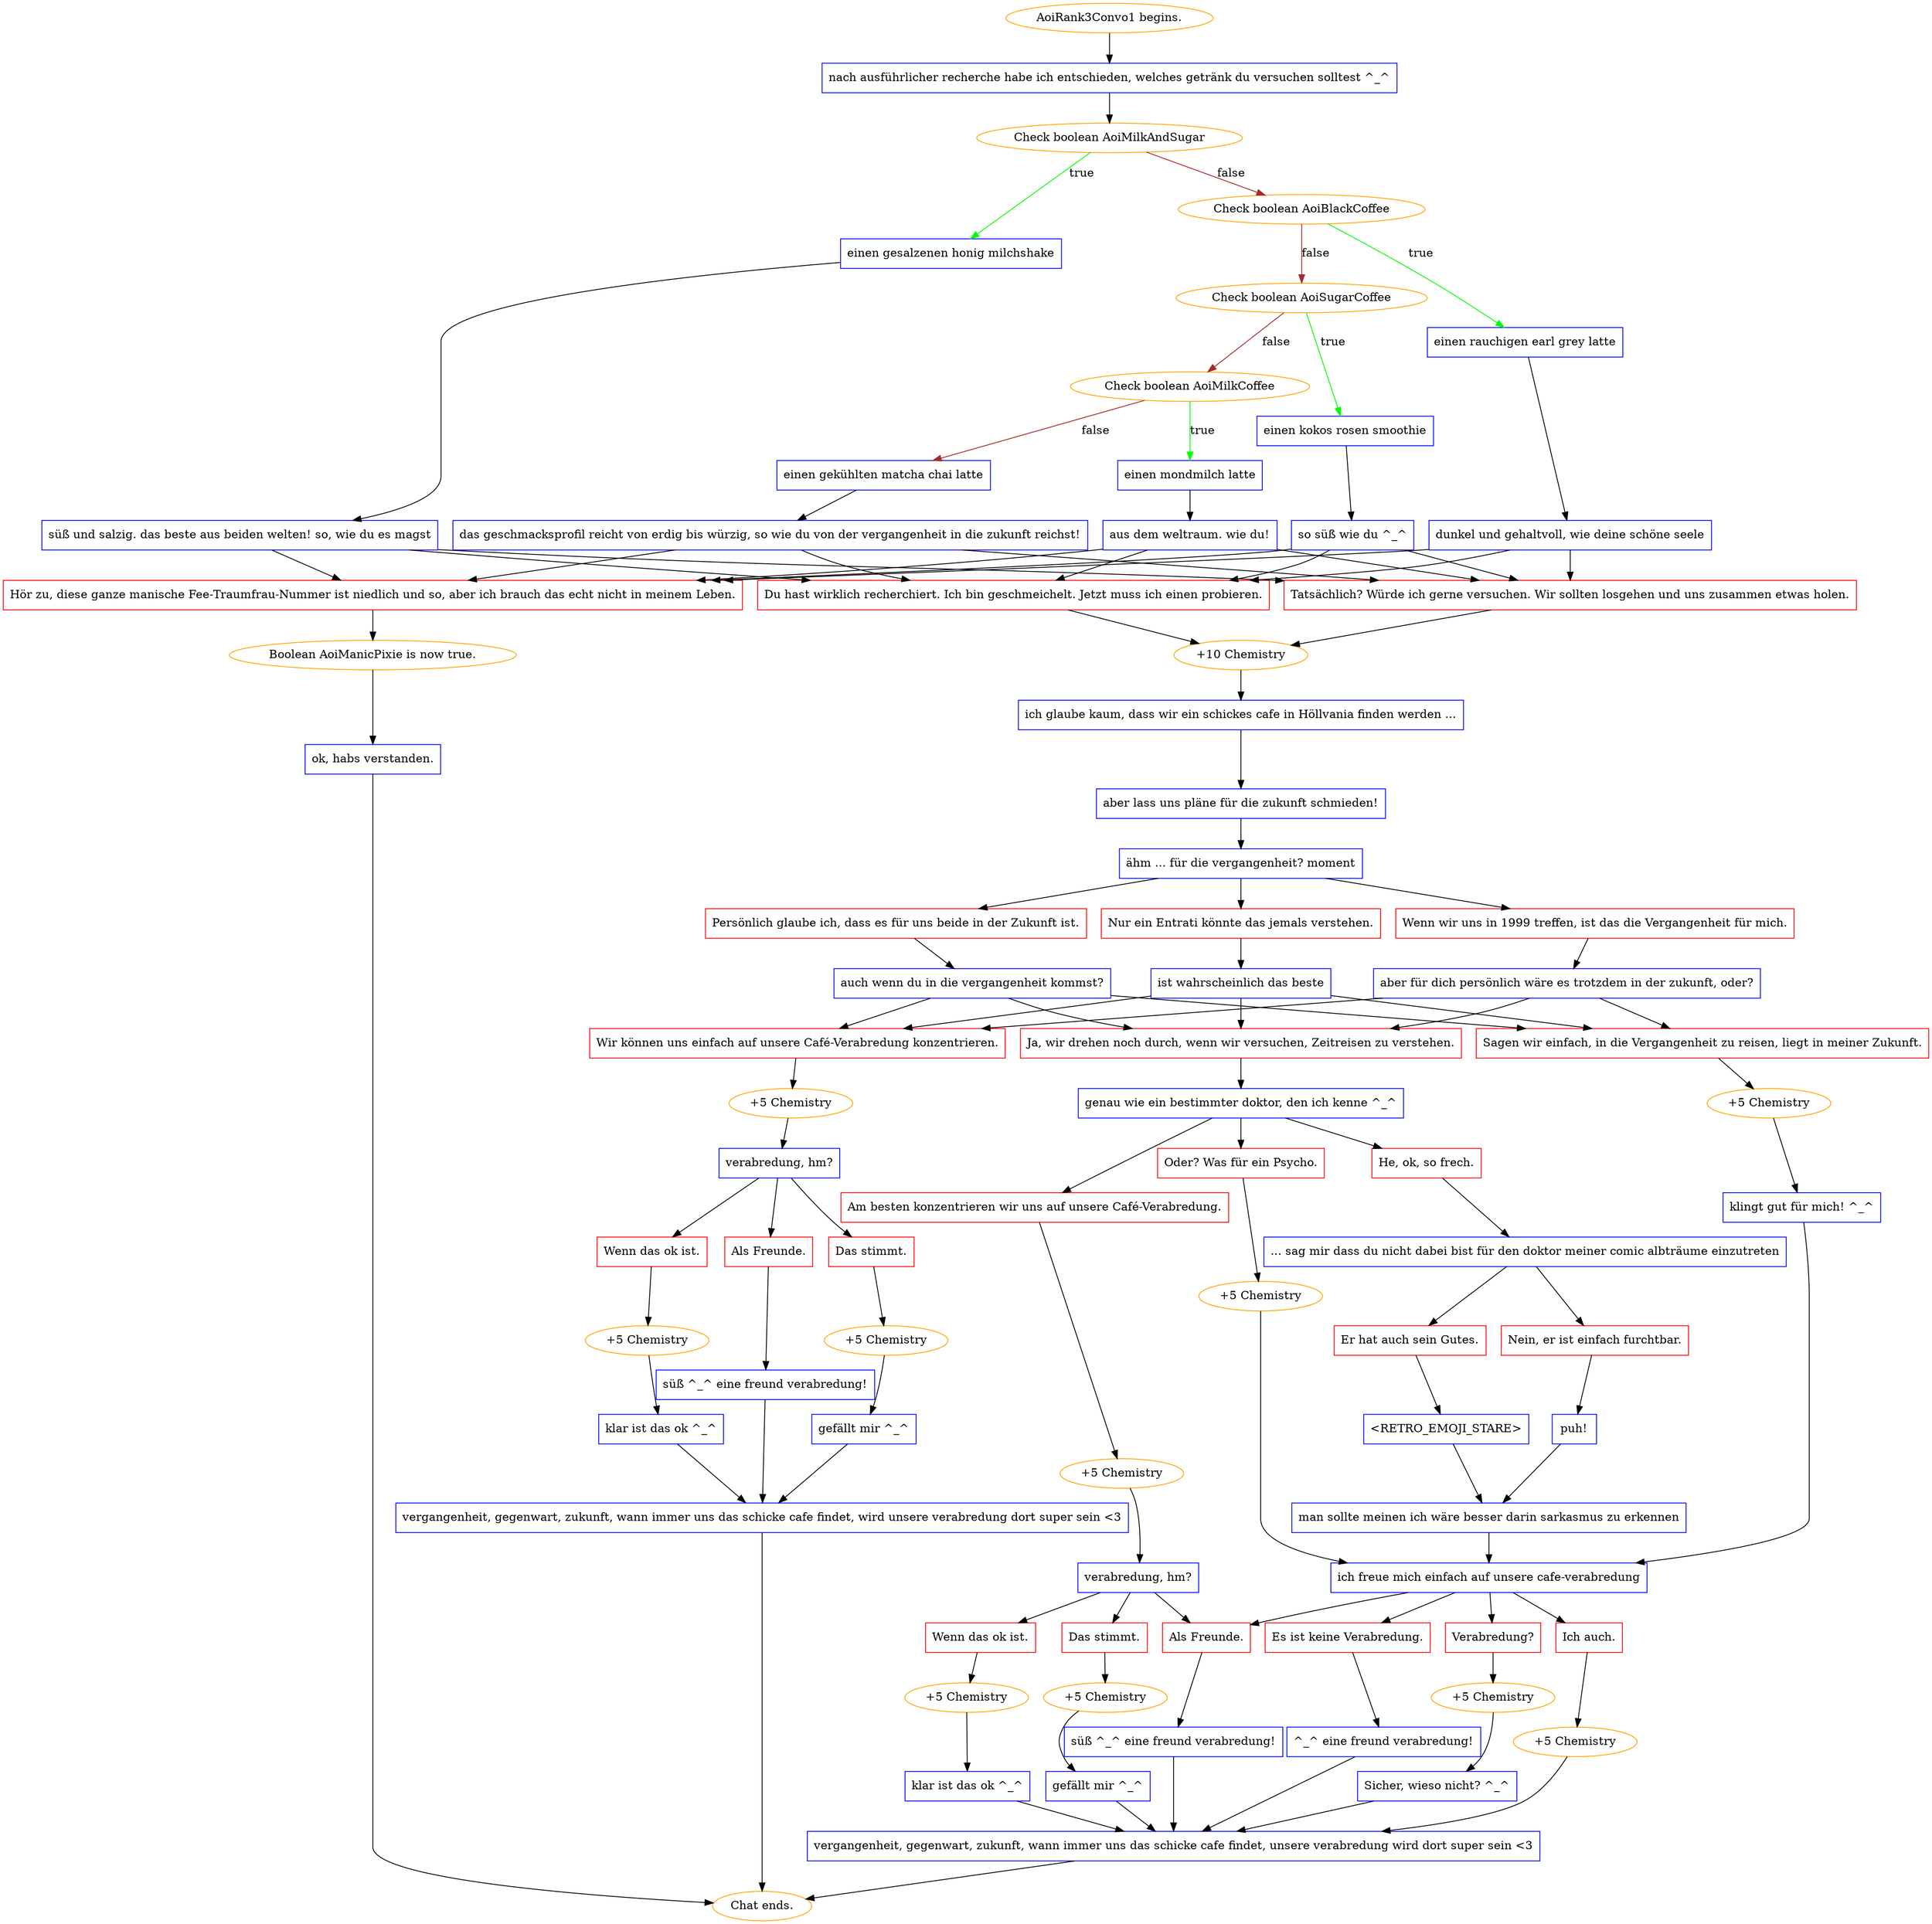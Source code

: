 digraph {
	"AoiRank3Convo1 begins." [color=orange];
		"AoiRank3Convo1 begins." -> j2668522816;
	j2668522816 [label="nach ausführlicher recherche habe ich entschieden, welches getränk du versuchen solltest ^_^",shape=box,color=blue];
		j2668522816 -> j2832275836;
	j2832275836 [label="Check boolean AoiMilkAndSugar",color=orange];
		j2832275836 -> j2276552421 [label=true,color=green];
		j2832275836 -> j2244232038 [label=false,color=brown];
	j2276552421 [label="einen gesalzenen honig milchshake",shape=box,color=blue];
		j2276552421 -> j1332120149;
	j2244232038 [label="Check boolean AoiBlackCoffee",color=orange];
		j2244232038 -> j1565143837 [label=true,color=green];
		j2244232038 -> j358257648 [label=false,color=brown];
	j1332120149 [label="süß und salzig. das beste aus beiden welten! so, wie du es magst",shape=box,color=blue];
		j1332120149 -> j196608959;
		j1332120149 -> j3437144937;
		j1332120149 -> j1887192003;
	j1565143837 [label="einen rauchigen earl grey latte",shape=box,color=blue];
		j1565143837 -> j843834466;
	j358257648 [label="Check boolean AoiSugarCoffee",color=orange];
		j358257648 -> j3271690025 [label=true,color=green];
		j358257648 -> j443038053 [label=false,color=brown];
	j196608959 [label="Du hast wirklich recherchiert. Ich bin geschmeichelt. Jetzt muss ich einen probieren.",shape=box,color=red];
		j196608959 -> j924278931;
	j3437144937 [label="Tatsächlich? Würde ich gerne versuchen. Wir sollten losgehen und uns zusammen etwas holen.",shape=box,color=red];
		j3437144937 -> j924278931;
	j1887192003 [label="Hör zu, diese ganze manische Fee-Traumfrau-Nummer ist niedlich und so, aber ich brauch das echt nicht in meinem Leben.",shape=box,color=red];
		j1887192003 -> j886939274;
	j843834466 [label="dunkel und gehaltvoll, wie deine schöne seele",shape=box,color=blue];
		j843834466 -> j196608959;
		j843834466 -> j3437144937;
		j843834466 -> j1887192003;
	j3271690025 [label="einen kokos rosen smoothie",shape=box,color=blue];
		j3271690025 -> j1703066573;
	j443038053 [label="Check boolean AoiMilkCoffee",color=orange];
		j443038053 -> j1827003868 [label=true,color=green];
		j443038053 -> j1394726445 [label=false,color=brown];
	j924278931 [label="+10 Chemistry",color=orange];
		j924278931 -> j2883847894;
	j886939274 [label="Boolean AoiManicPixie is now true.",color=orange];
		j886939274 -> j3099979743;
	j1703066573 [label="so süß wie du ^_^",shape=box,color=blue];
		j1703066573 -> j196608959;
		j1703066573 -> j3437144937;
		j1703066573 -> j1887192003;
	j1827003868 [label="einen mondmilch latte",shape=box,color=blue];
		j1827003868 -> j2441935755;
	j1394726445 [label="einen gekühlten matcha chai latte",shape=box,color=blue];
		j1394726445 -> j2037792332;
	j2883847894 [label="ich glaube kaum, dass wir ein schickes cafe in Höllvania finden werden ...",shape=box,color=blue];
		j2883847894 -> j2228051308;
	j3099979743 [label="ok, habs verstanden.",shape=box,color=blue];
		j3099979743 -> "Chat ends.";
	j2441935755 [label="aus dem weltraum. wie du!",shape=box,color=blue];
		j2441935755 -> j196608959;
		j2441935755 -> j3437144937;
		j2441935755 -> j1887192003;
	j2037792332 [label="das geschmacksprofil reicht von erdig bis würzig, so wie du von der vergangenheit in die zukunft reichst!",shape=box,color=blue];
		j2037792332 -> j196608959;
		j2037792332 -> j3437144937;
		j2037792332 -> j1887192003;
	j2228051308 [label="aber lass uns pläne für die zukunft schmieden!",shape=box,color=blue];
		j2228051308 -> j2437730693;
	"Chat ends." [color=orange];
	j2437730693 [label="ähm ... für die vergangenheit? moment",shape=box,color=blue];
		j2437730693 -> j1074172158;
		j2437730693 -> j4240381274;
		j2437730693 -> j1980012366;
	j1074172158 [label="Wenn wir uns in 1999 treffen, ist das die Vergangenheit für mich.",shape=box,color=red];
		j1074172158 -> j1782495466;
	j4240381274 [label="Persönlich glaube ich, dass es für uns beide in der Zukunft ist.",shape=box,color=red];
		j4240381274 -> j3710689332;
	j1980012366 [label="Nur ein Entrati könnte das jemals verstehen.",shape=box,color=red];
		j1980012366 -> j3121135288;
	j1782495466 [label="aber für dich persönlich wäre es trotzdem in der zukunft, oder?",shape=box,color=blue];
		j1782495466 -> j1735597528;
		j1782495466 -> j3666451309;
		j1782495466 -> j3090629820;
	j3710689332 [label="auch wenn du in die vergangenheit kommst?",shape=box,color=blue];
		j3710689332 -> j1735597528;
		j3710689332 -> j3666451309;
		j3710689332 -> j3090629820;
	j3121135288 [label="ist wahrscheinlich das beste",shape=box,color=blue];
		j3121135288 -> j1735597528;
		j3121135288 -> j3666451309;
		j3121135288 -> j3090629820;
	j1735597528 [label="Ja, wir drehen noch durch, wenn wir versuchen, Zeitreisen zu verstehen.",shape=box,color=red];
		j1735597528 -> j1056233486;
	j3666451309 [label="Sagen wir einfach, in die Vergangenheit zu reisen, liegt in meiner Zukunft.",shape=box,color=red];
		j3666451309 -> j2316376305;
	j3090629820 [label="Wir können uns einfach auf unsere Café-Verabredung konzentrieren.",shape=box,color=red];
		j3090629820 -> j3834777207;
	j1056233486 [label="genau wie ein bestimmter doktor, den ich kenne ^_^",shape=box,color=blue];
		j1056233486 -> j4056140157;
		j1056233486 -> j92931601;
		j1056233486 -> j332600;
	j2316376305 [label="+5 Chemistry",color=orange];
		j2316376305 -> j173658637;
	j3834777207 [label="+5 Chemistry",color=orange];
		j3834777207 -> j2719118453;
	j4056140157 [label="Am besten konzentrieren wir uns auf unsere Café-Verabredung.",shape=box,color=red];
		j4056140157 -> j1881777352;
	j92931601 [label="He, ok, so frech.",shape=box,color=red];
		j92931601 -> j25855085;
	j332600 [label="Oder? Was für ein Psycho.",shape=box,color=red];
		j332600 -> j1006641184;
	j173658637 [label="klingt gut für mich! ^_^",shape=box,color=blue];
		j173658637 -> j3005262609;
	j2719118453 [label="verabredung, hm?",shape=box,color=blue];
		j2719118453 -> j3435733815;
		j2719118453 -> j807485845;
		j2719118453 -> j2948112998;
	j1881777352 [label="+5 Chemistry",color=orange];
		j1881777352 -> j3013576925;
	j25855085 [label="... sag mir dass du nicht dabei bist für den doktor meiner comic albträume einzutreten",shape=box,color=blue];
		j25855085 -> j1936305478;
		j25855085 -> j2334970627;
	j1006641184 [label="+5 Chemistry",color=orange];
		j1006641184 -> j3005262609;
	j3005262609 [label="ich freue mich einfach auf unsere cafe-verabredung",shape=box,color=blue];
		j3005262609 -> j3304095980;
		j3005262609 -> j1384233955;
		j3005262609 -> j4249464404;
		j3005262609 -> j3915615743;
	j3435733815 [label="Das stimmt.",shape=box,color=red];
		j3435733815 -> j447792395;
	j807485845 [label="Als Freunde.",shape=box,color=red];
		j807485845 -> j1263235041;
	j2948112998 [label="Wenn das ok ist.",shape=box,color=red];
		j2948112998 -> j1784011983;
	j3013576925 [label="verabredung, hm?",shape=box,color=blue];
		j3013576925 -> j2718563078;
		j3013576925 -> j3915615743;
		j3013576925 -> j3861142819;
	j1936305478 [label="Er hat auch sein Gutes.",shape=box,color=red];
		j1936305478 -> j3931252382;
	j2334970627 [label="Nein, er ist einfach furchtbar.",shape=box,color=red];
		j2334970627 -> j1806018528;
	j3304095980 [label="Ich auch.",shape=box,color=red];
		j3304095980 -> j946310760;
	j1384233955 [label="Verabredung?",shape=box,color=red];
		j1384233955 -> j3929288724;
	j4249464404 [label="Es ist keine Verabredung.",shape=box,color=red];
		j4249464404 -> j1171985060;
	j3915615743 [label="Als Freunde.",shape=box,color=red];
		j3915615743 -> j1659215140;
	j447792395 [label="+5 Chemistry",color=orange];
		j447792395 -> j398966384;
	j1263235041 [label="süß ^_^ eine freund verabredung!",shape=box,color=blue];
		j1263235041 -> j1528956747;
	j1784011983 [label="+5 Chemistry",color=orange];
		j1784011983 -> j1107555796;
	j2718563078 [label="Das stimmt.",shape=box,color=red];
		j2718563078 -> j1948284718;
	j3861142819 [label="Wenn das ok ist.",shape=box,color=red];
		j3861142819 -> j3040965738;
	j3931252382 [label="<RETRO_EMOJI_STARE>",shape=box,color=blue];
		j3931252382 -> j3214822323;
	j1806018528 [label="puh!",shape=box,color=blue];
		j1806018528 -> j3214822323;
	j946310760 [label="+5 Chemistry",color=orange];
		j946310760 -> j839276686;
	j3929288724 [label="+5 Chemistry",color=orange];
		j3929288724 -> j2501921127;
	j1171985060 [label="^_^ eine freund verabredung!",shape=box,color=blue];
		j1171985060 -> j839276686;
	j1659215140 [label="süß ^_^ eine freund verabredung!",shape=box,color=blue];
		j1659215140 -> j839276686;
	j398966384 [label="gefällt mir ^_^",shape=box,color=blue];
		j398966384 -> j1528956747;
	j1528956747 [label="vergangenheit, gegenwart, zukunft, wann immer uns das schicke cafe findet, wird unsere verabredung dort super sein <3",shape=box,color=blue];
		j1528956747 -> "Chat ends.";
	j1107555796 [label="klar ist das ok ^_^",shape=box,color=blue];
		j1107555796 -> j1528956747;
	j1948284718 [label="+5 Chemistry",color=orange];
		j1948284718 -> j2698072336;
	j3040965738 [label="+5 Chemistry",color=orange];
		j3040965738 -> j3501491139;
	j3214822323 [label="man sollte meinen ich wäre besser darin sarkasmus zu erkennen",shape=box,color=blue];
		j3214822323 -> j3005262609;
	j839276686 [label="vergangenheit, gegenwart, zukunft, wann immer uns das schicke cafe findet, unsere verabredung wird dort super sein <3",shape=box,color=blue];
		j839276686 -> "Chat ends.";
	j2501921127 [label="Sicher, wieso nicht? ^_^",shape=box,color=blue];
		j2501921127 -> j839276686;
	j2698072336 [label="gefällt mir ^_^",shape=box,color=blue];
		j2698072336 -> j839276686;
	j3501491139 [label="klar ist das ok ^_^",shape=box,color=blue];
		j3501491139 -> j839276686;
}